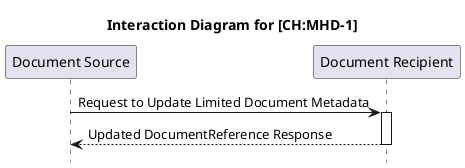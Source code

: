 @startuml

title Interaction Diagram for [CH:MHD-1]

hide footbox
autoactivate on

participant "Document Source" as DocumentSource
participant "Document Recipient" as DocumentRecipient

"DocumentSource" -> "DocumentRecipient" : Request to Update Limited Document Metadata
"DocumentRecipient" --> "DocumentSource" : Updated DocumentReference Response

@enduml 